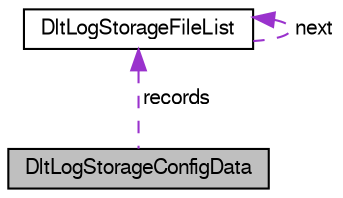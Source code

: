 digraph "DltLogStorageConfigData"
{
  edge [fontname="FreeSans",fontsize="10",labelfontname="FreeSans",labelfontsize="10"];
  node [fontname="FreeSans",fontsize="10",shape=record];
  Node1 [label="DltLogStorageConfigData",height=0.2,width=0.4,color="black", fillcolor="grey75", style="filled", fontcolor="black"];
  Node2 -> Node1 [dir="back",color="darkorchid3",fontsize="10",style="dashed",label=" records" ,fontname="FreeSans"];
  Node2 [label="DltLogStorageFileList",height=0.2,width=0.4,color="black", fillcolor="white", style="filled",URL="$struct_dlt_log_storage_file_list.html"];
  Node2 -> Node2 [dir="back",color="darkorchid3",fontsize="10",style="dashed",label=" next" ,fontname="FreeSans"];
}
